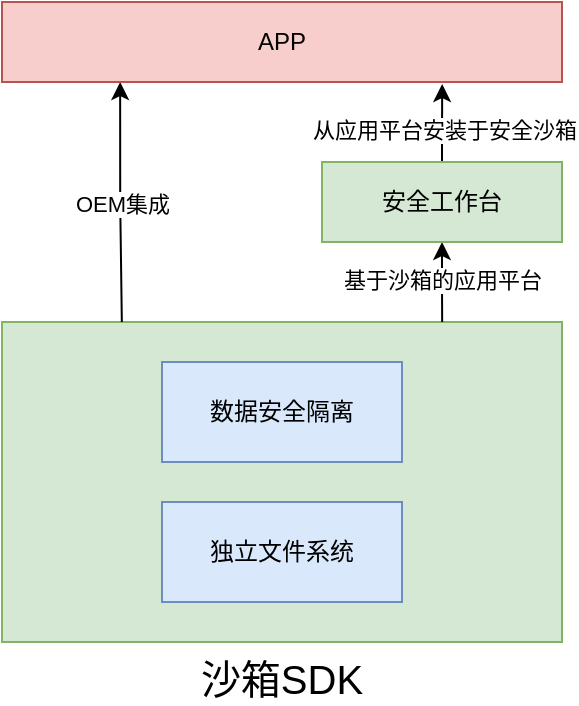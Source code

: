<mxfile version="14.8.0" type="github">
  <diagram id="WNZOQcG9XWp3c4rnJBFp" name="Page-1">
    <mxGraphModel dx="946" dy="538" grid="1" gridSize="10" guides="1" tooltips="1" connect="1" arrows="1" fold="1" page="1" pageScale="1" pageWidth="827" pageHeight="1169" math="0" shadow="0">
      <root>
        <mxCell id="0" />
        <mxCell id="1" parent="0" />
        <mxCell id="zpw3em-p5FYre-x9PmGA-1" value="&lt;font style=&quot;font-size: 20px&quot;&gt;沙箱SDK&lt;/font&gt;" style="rounded=0;whiteSpace=wrap;html=1;fillColor=#d5e8d4;strokeColor=#82b366;labelPosition=center;verticalLabelPosition=bottom;align=center;verticalAlign=top;" vertex="1" parent="1">
          <mxGeometry x="280" y="360" width="280" height="160" as="geometry" />
        </mxCell>
        <mxCell id="zpw3em-p5FYre-x9PmGA-2" value="独立文件系统" style="rounded=0;whiteSpace=wrap;html=1;fillColor=#dae8fc;strokeColor=#6c8ebf;" vertex="1" parent="1">
          <mxGeometry x="360" y="450" width="120" height="50" as="geometry" />
        </mxCell>
        <mxCell id="zpw3em-p5FYre-x9PmGA-7" style="edgeStyle=orthogonalEdgeStyle;rounded=0;orthogonalLoop=1;jettySize=auto;html=1;entryX=0.214;entryY=0;entryDx=0;entryDy=0;entryPerimeter=0;startArrow=classic;startFill=1;endArrow=none;endFill=0;exitX=0.211;exitY=1;exitDx=0;exitDy=0;exitPerimeter=0;" edge="1" parent="1" source="zpw3em-p5FYre-x9PmGA-3" target="zpw3em-p5FYre-x9PmGA-1">
          <mxGeometry relative="1" as="geometry" />
        </mxCell>
        <mxCell id="zpw3em-p5FYre-x9PmGA-10" value="OEM集成" style="edgeLabel;html=1;align=center;verticalAlign=middle;resizable=0;points=[];" vertex="1" connectable="0" parent="zpw3em-p5FYre-x9PmGA-7">
          <mxGeometry x="0.001" y="-1" relative="1" as="geometry">
            <mxPoint as="offset" />
          </mxGeometry>
        </mxCell>
        <mxCell id="zpw3em-p5FYre-x9PmGA-17" style="edgeStyle=orthogonalEdgeStyle;rounded=0;orthogonalLoop=1;jettySize=auto;html=1;entryX=0.5;entryY=0;entryDx=0;entryDy=0;startArrow=classic;startFill=1;endArrow=none;endFill=0;exitX=0.786;exitY=1.025;exitDx=0;exitDy=0;exitPerimeter=0;" edge="1" parent="1" source="zpw3em-p5FYre-x9PmGA-3" target="zpw3em-p5FYre-x9PmGA-4">
          <mxGeometry relative="1" as="geometry" />
        </mxCell>
        <mxCell id="zpw3em-p5FYre-x9PmGA-18" value="从应用平台安装于安全沙箱" style="edgeLabel;html=1;align=center;verticalAlign=middle;resizable=0;points=[];" vertex="1" connectable="0" parent="zpw3em-p5FYre-x9PmGA-17">
          <mxGeometry x="0.179" y="1" relative="1" as="geometry">
            <mxPoint as="offset" />
          </mxGeometry>
        </mxCell>
        <mxCell id="zpw3em-p5FYre-x9PmGA-3" value="APP" style="rounded=0;whiteSpace=wrap;html=1;fillColor=#f8cecc;strokeColor=#b85450;" vertex="1" parent="1">
          <mxGeometry x="280" y="200" width="280" height="40" as="geometry" />
        </mxCell>
        <mxCell id="zpw3em-p5FYre-x9PmGA-11" style="edgeStyle=orthogonalEdgeStyle;rounded=0;orthogonalLoop=1;jettySize=auto;html=1;entryX=0.786;entryY=0;entryDx=0;entryDy=0;entryPerimeter=0;startArrow=classic;startFill=1;endArrow=none;endFill=0;" edge="1" parent="1" source="zpw3em-p5FYre-x9PmGA-4" target="zpw3em-p5FYre-x9PmGA-1">
          <mxGeometry relative="1" as="geometry" />
        </mxCell>
        <mxCell id="zpw3em-p5FYre-x9PmGA-12" value="基于沙箱的应用平台" style="edgeLabel;html=1;align=center;verticalAlign=middle;resizable=0;points=[];" vertex="1" connectable="0" parent="zpw3em-p5FYre-x9PmGA-11">
          <mxGeometry x="-0.076" relative="1" as="geometry">
            <mxPoint as="offset" />
          </mxGeometry>
        </mxCell>
        <mxCell id="zpw3em-p5FYre-x9PmGA-4" value="安全工作台" style="rounded=0;whiteSpace=wrap;html=1;fillColor=#d5e8d4;strokeColor=#82b366;" vertex="1" parent="1">
          <mxGeometry x="440" y="280" width="120" height="40" as="geometry" />
        </mxCell>
        <mxCell id="zpw3em-p5FYre-x9PmGA-5" value="数据安全隔离" style="rounded=0;whiteSpace=wrap;html=1;fillColor=#dae8fc;strokeColor=#6c8ebf;" vertex="1" parent="1">
          <mxGeometry x="360" y="380" width="120" height="50" as="geometry" />
        </mxCell>
      </root>
    </mxGraphModel>
  </diagram>
</mxfile>
